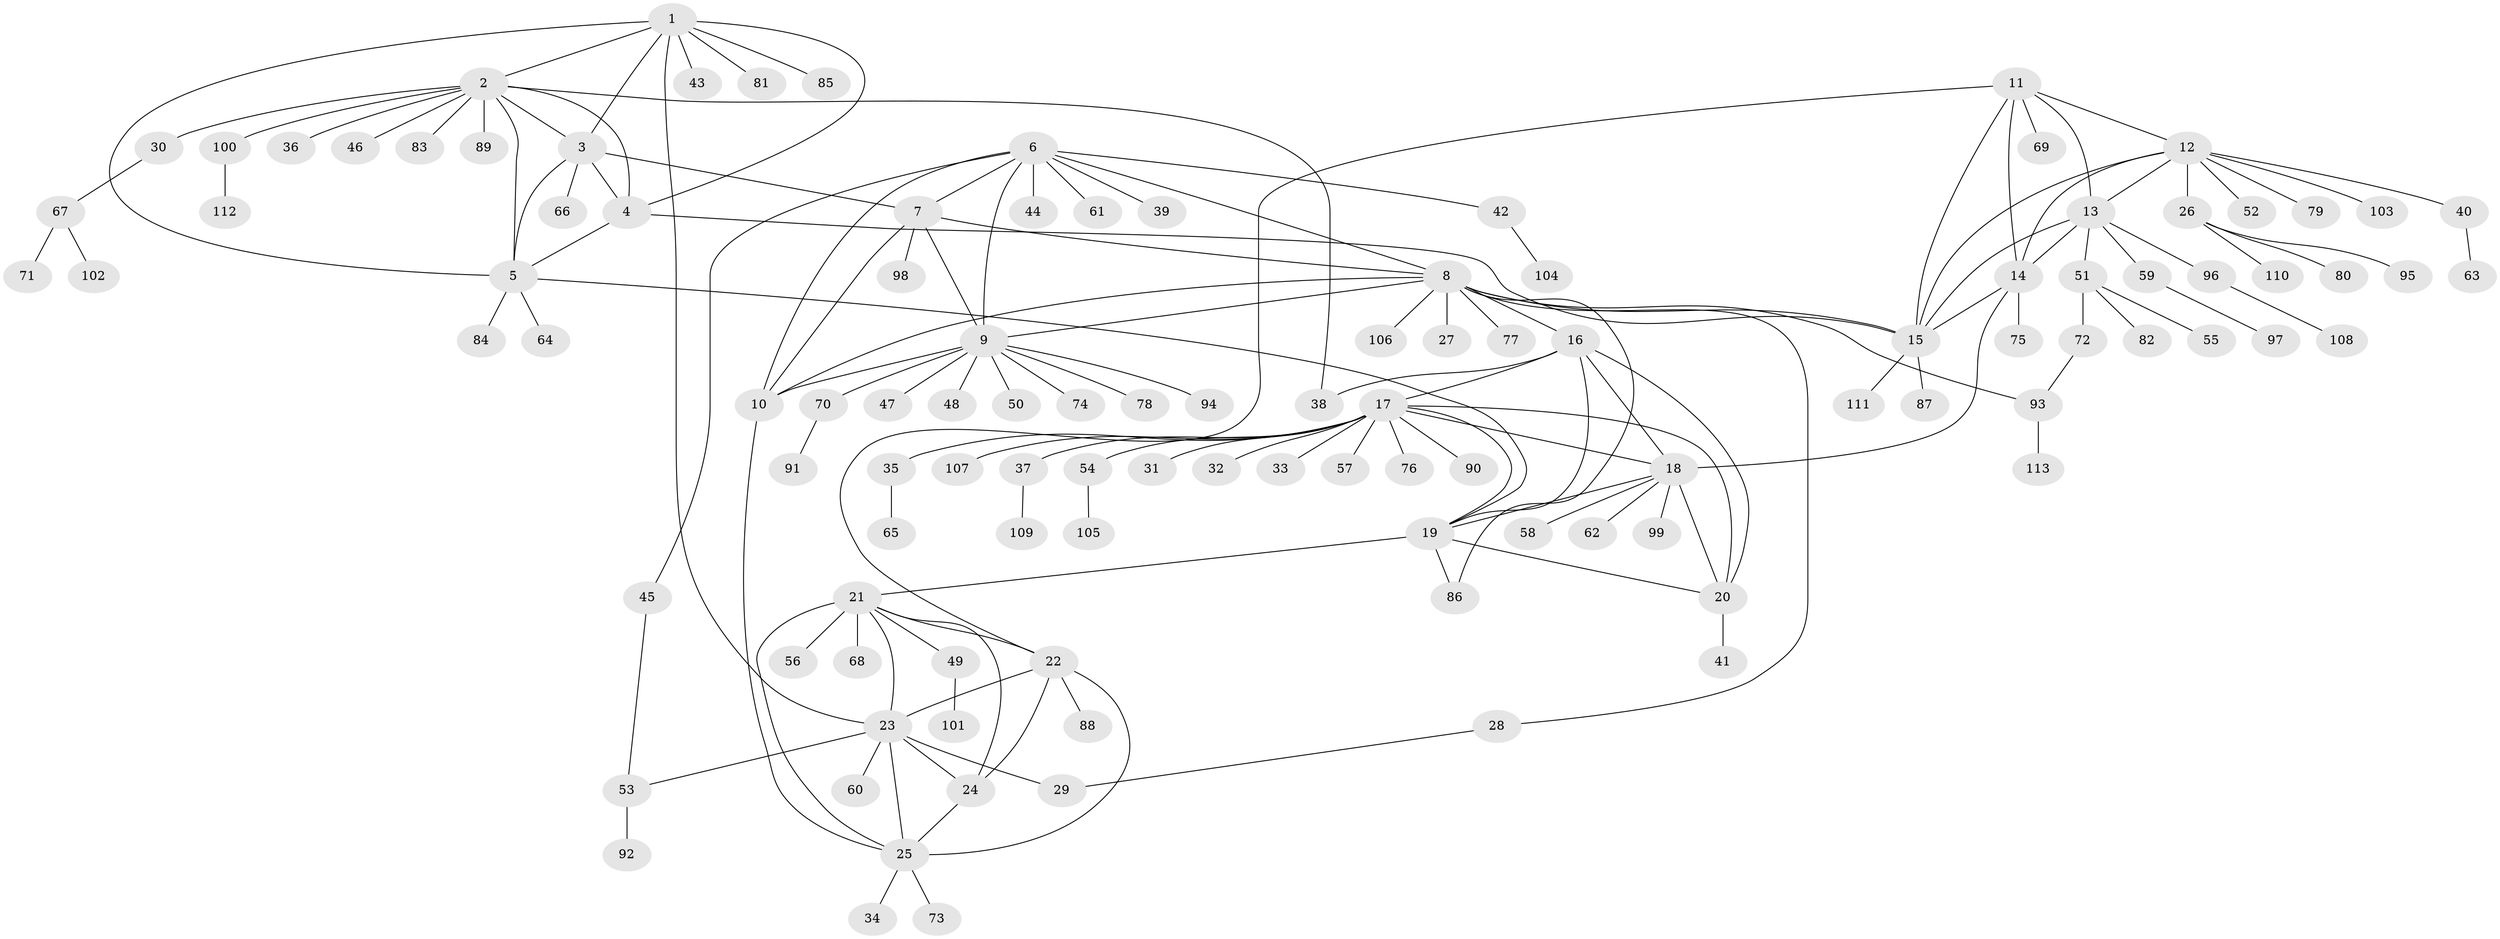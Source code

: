 // Generated by graph-tools (version 1.1) at 2025/37/03/09/25 02:37:14]
// undirected, 113 vertices, 153 edges
graph export_dot {
graph [start="1"]
  node [color=gray90,style=filled];
  1;
  2;
  3;
  4;
  5;
  6;
  7;
  8;
  9;
  10;
  11;
  12;
  13;
  14;
  15;
  16;
  17;
  18;
  19;
  20;
  21;
  22;
  23;
  24;
  25;
  26;
  27;
  28;
  29;
  30;
  31;
  32;
  33;
  34;
  35;
  36;
  37;
  38;
  39;
  40;
  41;
  42;
  43;
  44;
  45;
  46;
  47;
  48;
  49;
  50;
  51;
  52;
  53;
  54;
  55;
  56;
  57;
  58;
  59;
  60;
  61;
  62;
  63;
  64;
  65;
  66;
  67;
  68;
  69;
  70;
  71;
  72;
  73;
  74;
  75;
  76;
  77;
  78;
  79;
  80;
  81;
  82;
  83;
  84;
  85;
  86;
  87;
  88;
  89;
  90;
  91;
  92;
  93;
  94;
  95;
  96;
  97;
  98;
  99;
  100;
  101;
  102;
  103;
  104;
  105;
  106;
  107;
  108;
  109;
  110;
  111;
  112;
  113;
  1 -- 2;
  1 -- 3;
  1 -- 4;
  1 -- 5;
  1 -- 23;
  1 -- 43;
  1 -- 81;
  1 -- 85;
  2 -- 3;
  2 -- 4;
  2 -- 5;
  2 -- 30;
  2 -- 36;
  2 -- 38;
  2 -- 46;
  2 -- 83;
  2 -- 89;
  2 -- 100;
  3 -- 4;
  3 -- 5;
  3 -- 7;
  3 -- 66;
  4 -- 5;
  4 -- 15;
  5 -- 19;
  5 -- 64;
  5 -- 84;
  6 -- 7;
  6 -- 8;
  6 -- 9;
  6 -- 10;
  6 -- 39;
  6 -- 42;
  6 -- 44;
  6 -- 45;
  6 -- 61;
  7 -- 8;
  7 -- 9;
  7 -- 10;
  7 -- 98;
  8 -- 9;
  8 -- 10;
  8 -- 15;
  8 -- 16;
  8 -- 27;
  8 -- 28;
  8 -- 77;
  8 -- 86;
  8 -- 93;
  8 -- 106;
  9 -- 10;
  9 -- 47;
  9 -- 48;
  9 -- 50;
  9 -- 70;
  9 -- 74;
  9 -- 78;
  9 -- 94;
  10 -- 25;
  11 -- 12;
  11 -- 13;
  11 -- 14;
  11 -- 15;
  11 -- 22;
  11 -- 69;
  12 -- 13;
  12 -- 14;
  12 -- 15;
  12 -- 26;
  12 -- 40;
  12 -- 52;
  12 -- 79;
  12 -- 103;
  13 -- 14;
  13 -- 15;
  13 -- 51;
  13 -- 59;
  13 -- 96;
  14 -- 15;
  14 -- 18;
  14 -- 75;
  15 -- 87;
  15 -- 111;
  16 -- 17;
  16 -- 18;
  16 -- 19;
  16 -- 20;
  16 -- 38;
  17 -- 18;
  17 -- 19;
  17 -- 20;
  17 -- 31;
  17 -- 32;
  17 -- 33;
  17 -- 35;
  17 -- 37;
  17 -- 54;
  17 -- 57;
  17 -- 76;
  17 -- 90;
  17 -- 107;
  18 -- 19;
  18 -- 20;
  18 -- 58;
  18 -- 62;
  18 -- 99;
  19 -- 20;
  19 -- 21;
  19 -- 86;
  20 -- 41;
  21 -- 22;
  21 -- 23;
  21 -- 24;
  21 -- 25;
  21 -- 49;
  21 -- 56;
  21 -- 68;
  22 -- 23;
  22 -- 24;
  22 -- 25;
  22 -- 88;
  23 -- 24;
  23 -- 25;
  23 -- 29;
  23 -- 53;
  23 -- 60;
  24 -- 25;
  25 -- 34;
  25 -- 73;
  26 -- 80;
  26 -- 95;
  26 -- 110;
  28 -- 29;
  30 -- 67;
  35 -- 65;
  37 -- 109;
  40 -- 63;
  42 -- 104;
  45 -- 53;
  49 -- 101;
  51 -- 55;
  51 -- 72;
  51 -- 82;
  53 -- 92;
  54 -- 105;
  59 -- 97;
  67 -- 71;
  67 -- 102;
  70 -- 91;
  72 -- 93;
  93 -- 113;
  96 -- 108;
  100 -- 112;
}
